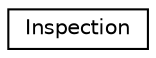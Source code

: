 digraph "Graphical Class Hierarchy"
{
 // LATEX_PDF_SIZE
  edge [fontname="Helvetica",fontsize="10",labelfontname="Helvetica",labelfontsize="10"];
  node [fontname="Helvetica",fontsize="10",shape=record];
  rankdir="LR";
  Node0 [label="Inspection",height=0.2,width=0.4,color="black", fillcolor="white", style="filled",URL="$d1/d24/classInspection.html",tooltip=" "];
}
